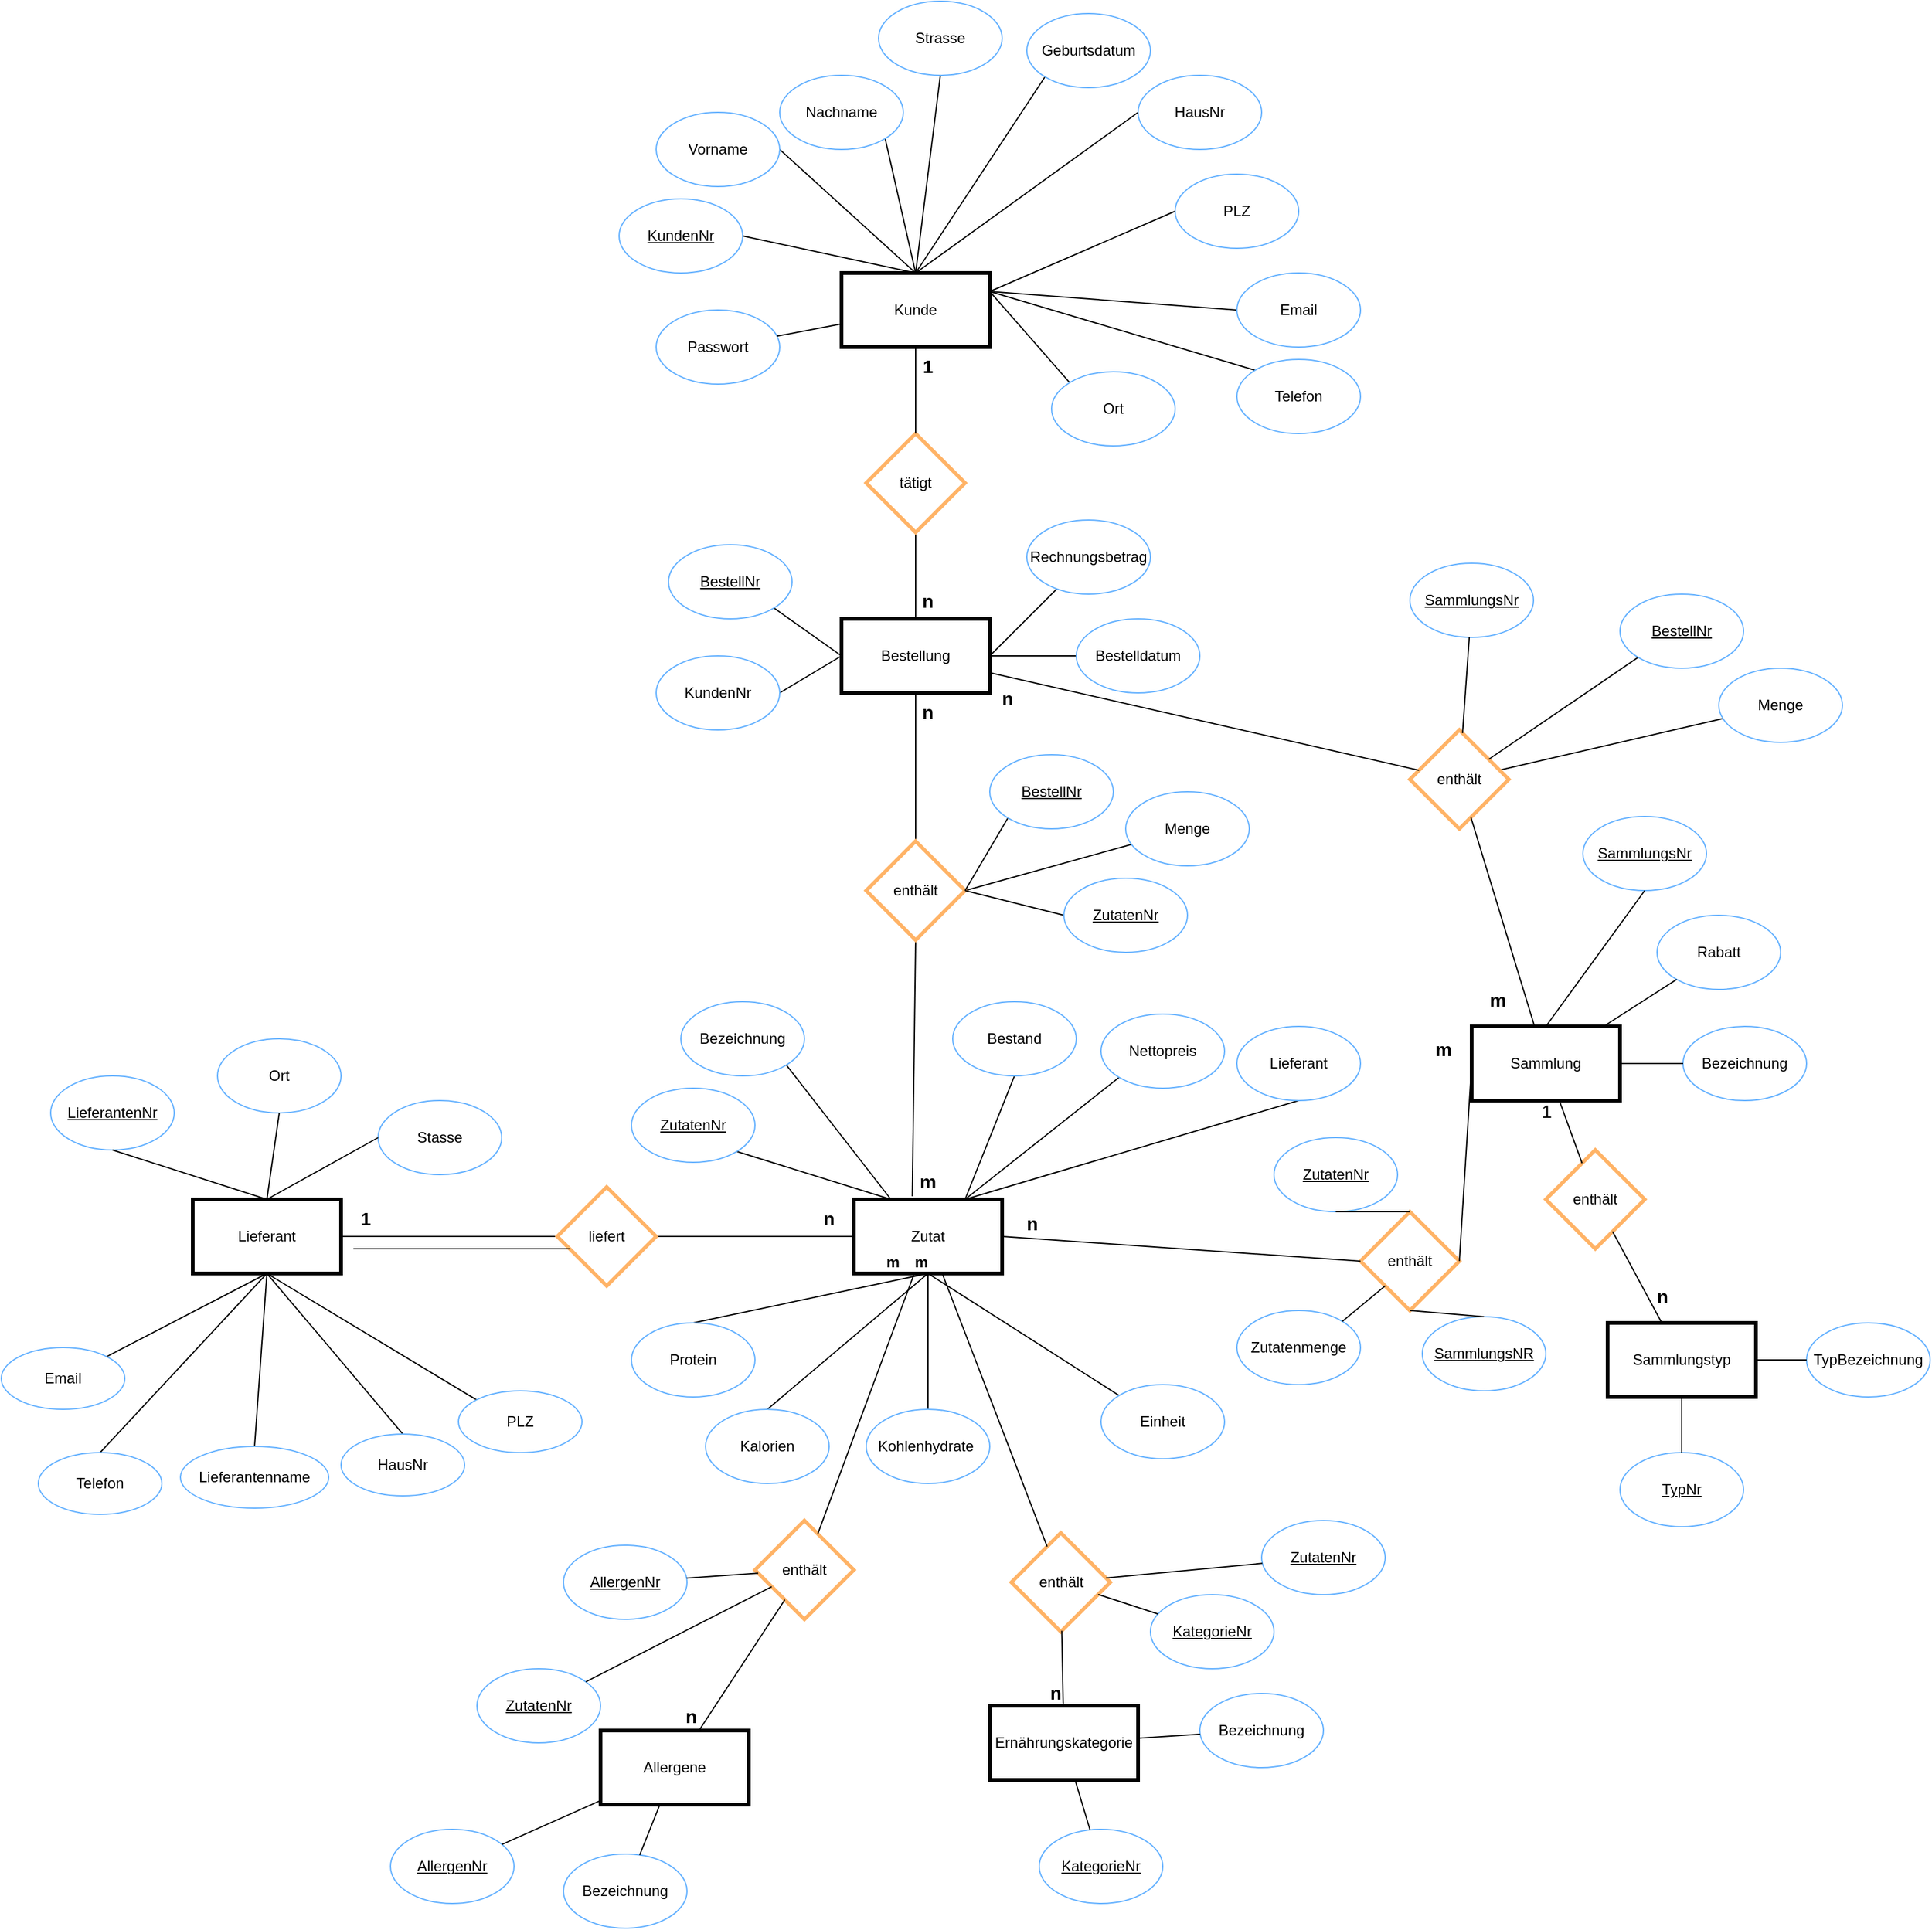 <mxfile version="21.5.0" type="device">
  <diagram id="R2lEEEUBdFMjLlhIrx00" name="Page-1">
    <mxGraphModel dx="2074" dy="2248" grid="1" gridSize="10" guides="1" tooltips="1" connect="1" arrows="1" fold="1" page="1" pageScale="1" pageWidth="850" pageHeight="1100" math="0" shadow="0" extFonts="Permanent Marker^https://fonts.googleapis.com/css?family=Permanent+Marker">
      <root>
        <mxCell id="0" />
        <mxCell id="1" parent="0" />
        <mxCell id="c1oTMmdCXk3jECOC1Jwr-11" style="rounded=0;orthogonalLoop=1;jettySize=auto;html=1;exitX=0.5;exitY=1;exitDx=0;exitDy=0;entryX=0.5;entryY=0;entryDx=0;entryDy=0;endArrow=none;endFill=0;" parent="1" source="c1oTMmdCXk3jECOC1Jwr-1" target="c1oTMmdCXk3jECOC1Jwr-2" edge="1">
          <mxGeometry relative="1" as="geometry" />
        </mxCell>
        <mxCell id="c1oTMmdCXk3jECOC1Jwr-12" style="rounded=0;orthogonalLoop=1;jettySize=auto;html=1;exitX=0.5;exitY=1;exitDx=0;exitDy=0;entryX=0;entryY=0;entryDx=0;entryDy=0;endArrow=none;endFill=0;" parent="1" source="c1oTMmdCXk3jECOC1Jwr-1" target="c1oTMmdCXk3jECOC1Jwr-3" edge="1">
          <mxGeometry relative="1" as="geometry" />
        </mxCell>
        <mxCell id="c1oTMmdCXk3jECOC1Jwr-14" style="edgeStyle=orthogonalEdgeStyle;rounded=0;orthogonalLoop=1;jettySize=auto;html=1;exitX=1;exitY=0.5;exitDx=0;exitDy=0;entryX=0;entryY=0.5;entryDx=0;entryDy=0;endArrow=none;endFill=0;" parent="1" source="c1oTMmdCXk3jECOC1Jwr-1" target="c1oTMmdCXk3jECOC1Jwr-13" edge="1">
          <mxGeometry relative="1" as="geometry" />
        </mxCell>
        <mxCell id="c1oTMmdCXk3jECOC1Jwr-1" value="Lieferant" style="rounded=0;whiteSpace=wrap;html=1;strokeWidth=3;" parent="1" vertex="1">
          <mxGeometry x="175" y="310" width="120" height="60" as="geometry" />
        </mxCell>
        <mxCell id="c1oTMmdCXk3jECOC1Jwr-2" value="Lieferantenname" style="ellipse;whiteSpace=wrap;html=1;strokeColor=#66B2FF;" parent="1" vertex="1">
          <mxGeometry x="165" y="510" width="120" height="50" as="geometry" />
        </mxCell>
        <mxCell id="c1oTMmdCXk3jECOC1Jwr-3" value="PLZ" style="ellipse;whiteSpace=wrap;html=1;strokeColor=#66B2FF;" parent="1" vertex="1">
          <mxGeometry x="390" y="465" width="100" height="50" as="geometry" />
        </mxCell>
        <mxCell id="c1oTMmdCXk3jECOC1Jwr-4" value="Stasse" style="ellipse;whiteSpace=wrap;html=1;strokeColor=#66B2FF;" parent="1" vertex="1">
          <mxGeometry x="325" y="230" width="100" height="60" as="geometry" />
        </mxCell>
        <mxCell id="c1oTMmdCXk3jECOC1Jwr-5" value="Ort" style="ellipse;whiteSpace=wrap;html=1;strokeColor=#66B2FF;" parent="1" vertex="1">
          <mxGeometry x="195" y="180" width="100" height="60" as="geometry" />
        </mxCell>
        <mxCell id="c1oTMmdCXk3jECOC1Jwr-6" value="&lt;u&gt;LieferantenNr&lt;/u&gt;" style="ellipse;whiteSpace=wrap;html=1;strokeColor=#66B2FF;" parent="1" vertex="1">
          <mxGeometry x="60" y="210" width="100" height="60" as="geometry" />
        </mxCell>
        <mxCell id="c1oTMmdCXk3jECOC1Jwr-7" value="" style="endArrow=none;html=1;rounded=0;exitX=0.5;exitY=0;exitDx=0;exitDy=0;entryX=0.5;entryY=1;entryDx=0;entryDy=0;" parent="1" source="c1oTMmdCXk3jECOC1Jwr-1" target="c1oTMmdCXk3jECOC1Jwr-6" edge="1">
          <mxGeometry width="50" height="50" relative="1" as="geometry">
            <mxPoint x="250" y="270" as="sourcePoint" />
            <mxPoint x="300" y="220" as="targetPoint" />
          </mxGeometry>
        </mxCell>
        <mxCell id="c1oTMmdCXk3jECOC1Jwr-8" value="" style="endArrow=none;html=1;rounded=0;exitX=0.5;exitY=0;exitDx=0;exitDy=0;entryX=0.5;entryY=1;entryDx=0;entryDy=0;" parent="1" source="c1oTMmdCXk3jECOC1Jwr-1" target="c1oTMmdCXk3jECOC1Jwr-5" edge="1">
          <mxGeometry width="50" height="50" relative="1" as="geometry">
            <mxPoint x="250" y="270" as="sourcePoint" />
            <mxPoint x="300" y="220" as="targetPoint" />
          </mxGeometry>
        </mxCell>
        <mxCell id="c1oTMmdCXk3jECOC1Jwr-9" value="" style="endArrow=none;html=1;rounded=0;entryX=0;entryY=0.5;entryDx=0;entryDy=0;exitX=0.5;exitY=0;exitDx=0;exitDy=0;" parent="1" source="c1oTMmdCXk3jECOC1Jwr-1" target="c1oTMmdCXk3jECOC1Jwr-4" edge="1">
          <mxGeometry width="50" height="50" relative="1" as="geometry">
            <mxPoint x="250" y="270" as="sourcePoint" />
            <mxPoint x="300" y="220" as="targetPoint" />
          </mxGeometry>
        </mxCell>
        <mxCell id="c1oTMmdCXk3jECOC1Jwr-16" style="edgeStyle=orthogonalEdgeStyle;rounded=0;orthogonalLoop=1;jettySize=auto;html=1;exitX=1;exitY=0.5;exitDx=0;exitDy=0;entryX=0;entryY=0.5;entryDx=0;entryDy=0;endArrow=none;endFill=0;" parent="1" source="c1oTMmdCXk3jECOC1Jwr-13" target="c1oTMmdCXk3jECOC1Jwr-15" edge="1">
          <mxGeometry relative="1" as="geometry" />
        </mxCell>
        <mxCell id="c1oTMmdCXk3jECOC1Jwr-13" value="liefert" style="rhombus;whiteSpace=wrap;html=1;strokeColor=#FFB366;strokeWidth=3;" parent="1" vertex="1">
          <mxGeometry x="470" y="300" width="80" height="80" as="geometry" />
        </mxCell>
        <mxCell id="c1oTMmdCXk3jECOC1Jwr-15" value="Zutat" style="rounded=0;whiteSpace=wrap;html=1;strokeWidth=3;" parent="1" vertex="1">
          <mxGeometry x="710" y="310" width="120" height="60" as="geometry" />
        </mxCell>
        <mxCell id="c1oTMmdCXk3jECOC1Jwr-39" style="edgeStyle=none;rounded=0;orthogonalLoop=1;jettySize=auto;html=1;exitX=1;exitY=1;exitDx=0;exitDy=0;entryX=0;entryY=1;entryDx=0;entryDy=0;endArrow=none;endFill=0;" parent="1" source="c1oTMmdCXk3jECOC1Jwr-17" target="c1oTMmdCXk3jECOC1Jwr-73" edge="1">
          <mxGeometry relative="1" as="geometry" />
        </mxCell>
        <mxCell id="c1oTMmdCXk3jECOC1Jwr-17" value="&lt;u&gt;ZutatenNr&lt;/u&gt;" style="ellipse;whiteSpace=wrap;html=1;strokeColor=#66B2FF;" parent="1" vertex="1">
          <mxGeometry x="530" y="220" width="100" height="60" as="geometry" />
        </mxCell>
        <mxCell id="c1oTMmdCXk3jECOC1Jwr-40" style="edgeStyle=none;rounded=0;orthogonalLoop=1;jettySize=auto;html=1;exitX=1;exitY=1;exitDx=0;exitDy=0;entryX=0.25;entryY=0;entryDx=0;entryDy=0;endArrow=none;endFill=0;" parent="1" source="c1oTMmdCXk3jECOC1Jwr-19" target="c1oTMmdCXk3jECOC1Jwr-15" edge="1">
          <mxGeometry relative="1" as="geometry" />
        </mxCell>
        <mxCell id="c1oTMmdCXk3jECOC1Jwr-19" value="Bezeichnung" style="ellipse;whiteSpace=wrap;html=1;strokeColor=#66B2FF;" parent="1" vertex="1">
          <mxGeometry x="570" y="150" width="100" height="60" as="geometry" />
        </mxCell>
        <mxCell id="c1oTMmdCXk3jECOC1Jwr-32" style="rounded=0;orthogonalLoop=1;jettySize=auto;html=1;exitX=0.5;exitY=0;exitDx=0;exitDy=0;entryX=0.5;entryY=1;entryDx=0;entryDy=0;endArrow=none;endFill=0;" parent="1" source="c1oTMmdCXk3jECOC1Jwr-22" target="c1oTMmdCXk3jECOC1Jwr-15" edge="1">
          <mxGeometry relative="1" as="geometry" />
        </mxCell>
        <mxCell id="c1oTMmdCXk3jECOC1Jwr-22" value="Protein" style="ellipse;whiteSpace=wrap;html=1;strokeColor=#66B2FF;" parent="1" vertex="1">
          <mxGeometry x="530" y="410" width="100" height="60" as="geometry" />
        </mxCell>
        <mxCell id="c1oTMmdCXk3jECOC1Jwr-33" style="edgeStyle=none;rounded=0;orthogonalLoop=1;jettySize=auto;html=1;exitX=0.5;exitY=0;exitDx=0;exitDy=0;entryX=0.5;entryY=1;entryDx=0;entryDy=0;endArrow=none;endFill=0;" parent="1" source="c1oTMmdCXk3jECOC1Jwr-23" target="c1oTMmdCXk3jECOC1Jwr-15" edge="1">
          <mxGeometry relative="1" as="geometry" />
        </mxCell>
        <mxCell id="c1oTMmdCXk3jECOC1Jwr-23" value="Kalorien" style="ellipse;whiteSpace=wrap;html=1;strokeColor=#66B2FF;" parent="1" vertex="1">
          <mxGeometry x="590" y="480" width="100" height="60" as="geometry" />
        </mxCell>
        <mxCell id="c1oTMmdCXk3jECOC1Jwr-34" style="edgeStyle=none;rounded=0;orthogonalLoop=1;jettySize=auto;html=1;exitX=0.5;exitY=0;exitDx=0;exitDy=0;endArrow=none;endFill=0;entryX=0.5;entryY=1;entryDx=0;entryDy=0;" parent="1" source="c1oTMmdCXk3jECOC1Jwr-24" target="c1oTMmdCXk3jECOC1Jwr-15" edge="1">
          <mxGeometry relative="1" as="geometry">
            <mxPoint x="830" y="350" as="targetPoint" />
          </mxGeometry>
        </mxCell>
        <mxCell id="c1oTMmdCXk3jECOC1Jwr-24" value="Kohlenhydrate&amp;nbsp;" style="ellipse;whiteSpace=wrap;html=1;strokeColor=#66B2FF;" parent="1" vertex="1">
          <mxGeometry x="720" y="480" width="100" height="60" as="geometry" />
        </mxCell>
        <mxCell id="c1oTMmdCXk3jECOC1Jwr-35" style="edgeStyle=none;rounded=0;orthogonalLoop=1;jettySize=auto;html=1;exitX=0;exitY=0;exitDx=0;exitDy=0;entryX=0.5;entryY=1;entryDx=0;entryDy=0;endArrow=none;endFill=0;" parent="1" source="c1oTMmdCXk3jECOC1Jwr-25" target="c1oTMmdCXk3jECOC1Jwr-15" edge="1">
          <mxGeometry relative="1" as="geometry" />
        </mxCell>
        <mxCell id="c1oTMmdCXk3jECOC1Jwr-25" value="Einheit" style="ellipse;whiteSpace=wrap;html=1;strokeColor=#66B2FF;" parent="1" vertex="1">
          <mxGeometry x="910" y="460" width="100" height="60" as="geometry" />
        </mxCell>
        <mxCell id="c1oTMmdCXk3jECOC1Jwr-36" style="edgeStyle=none;rounded=0;orthogonalLoop=1;jettySize=auto;html=1;exitX=0.5;exitY=1;exitDx=0;exitDy=0;entryX=1;entryY=1;entryDx=0;entryDy=0;endArrow=none;endFill=0;" parent="1" source="c1oTMmdCXk3jECOC1Jwr-26" target="c1oTMmdCXk3jECOC1Jwr-73" edge="1">
          <mxGeometry relative="1" as="geometry" />
        </mxCell>
        <mxCell id="c1oTMmdCXk3jECOC1Jwr-26" value="Lieferant" style="ellipse;whiteSpace=wrap;html=1;strokeColor=#66B2FF;" parent="1" vertex="1">
          <mxGeometry x="1020" y="170" width="100" height="60" as="geometry" />
        </mxCell>
        <mxCell id="c1oTMmdCXk3jECOC1Jwr-37" style="edgeStyle=none;rounded=0;orthogonalLoop=1;jettySize=auto;html=1;exitX=0;exitY=1;exitDx=0;exitDy=0;endArrow=none;endFill=0;entryX=0.75;entryY=0;entryDx=0;entryDy=0;" parent="1" source="c1oTMmdCXk3jECOC1Jwr-27" target="c1oTMmdCXk3jECOC1Jwr-15" edge="1">
          <mxGeometry relative="1" as="geometry">
            <mxPoint x="830" y="340" as="targetPoint" />
          </mxGeometry>
        </mxCell>
        <mxCell id="c1oTMmdCXk3jECOC1Jwr-27" value="Nettopreis" style="ellipse;whiteSpace=wrap;html=1;strokeColor=#66B2FF;" parent="1" vertex="1">
          <mxGeometry x="910" y="160" width="100" height="60" as="geometry" />
        </mxCell>
        <mxCell id="c1oTMmdCXk3jECOC1Jwr-38" style="edgeStyle=none;rounded=0;orthogonalLoop=1;jettySize=auto;html=1;exitX=0.5;exitY=1;exitDx=0;exitDy=0;endArrow=none;endFill=0;entryX=1;entryY=1;entryDx=0;entryDy=0;" parent="1" source="c1oTMmdCXk3jECOC1Jwr-28" target="c1oTMmdCXk3jECOC1Jwr-73" edge="1">
          <mxGeometry relative="1" as="geometry">
            <mxPoint x="830" y="340" as="targetPoint" />
          </mxGeometry>
        </mxCell>
        <mxCell id="c1oTMmdCXk3jECOC1Jwr-28" value="Bestand" style="ellipse;whiteSpace=wrap;html=1;strokeColor=#66B2FF;" parent="1" vertex="1">
          <mxGeometry x="790" y="150" width="100" height="60" as="geometry" />
        </mxCell>
        <mxCell id="c1oTMmdCXk3jECOC1Jwr-42" style="edgeStyle=none;rounded=0;orthogonalLoop=1;jettySize=auto;html=1;exitX=0.5;exitY=1;exitDx=0;exitDy=0;entryX=0.394;entryY=-0.041;entryDx=0;entryDy=0;entryPerimeter=0;endArrow=none;endFill=0;" parent="1" source="c1oTMmdCXk3jECOC1Jwr-41" target="c1oTMmdCXk3jECOC1Jwr-15" edge="1">
          <mxGeometry relative="1" as="geometry" />
        </mxCell>
        <mxCell id="c1oTMmdCXk3jECOC1Jwr-44" style="edgeStyle=none;rounded=0;orthogonalLoop=1;jettySize=auto;html=1;exitX=1;exitY=0.5;exitDx=0;exitDy=0;endArrow=none;endFill=0;" parent="1" source="c1oTMmdCXk3jECOC1Jwr-41" target="c1oTMmdCXk3jECOC1Jwr-43" edge="1">
          <mxGeometry relative="1" as="geometry" />
        </mxCell>
        <mxCell id="c1oTMmdCXk3jECOC1Jwr-46" style="edgeStyle=none;rounded=0;orthogonalLoop=1;jettySize=auto;html=1;exitX=0.5;exitY=0;exitDx=0;exitDy=0;endArrow=none;endFill=0;" parent="1" source="c1oTMmdCXk3jECOC1Jwr-41" target="c1oTMmdCXk3jECOC1Jwr-45" edge="1">
          <mxGeometry relative="1" as="geometry" />
        </mxCell>
        <mxCell id="c1oTMmdCXk3jECOC1Jwr-41" value="enthält" style="rhombus;whiteSpace=wrap;html=1;strokeColor=#FFB366;strokeWidth=3;" parent="1" vertex="1">
          <mxGeometry x="720" y="20" width="80" height="80" as="geometry" />
        </mxCell>
        <mxCell id="c1oTMmdCXk3jECOC1Jwr-43" value="Menge" style="ellipse;whiteSpace=wrap;html=1;strokeColor=#66B2FF;" parent="1" vertex="1">
          <mxGeometry x="930" y="-20" width="100" height="60" as="geometry" />
        </mxCell>
        <mxCell id="c1oTMmdCXk3jECOC1Jwr-48" style="edgeStyle=none;rounded=0;orthogonalLoop=1;jettySize=auto;html=1;exitX=1;exitY=0.5;exitDx=0;exitDy=0;entryX=0;entryY=0.5;entryDx=0;entryDy=0;endArrow=none;endFill=0;" parent="1" source="c1oTMmdCXk3jECOC1Jwr-45" target="c1oTMmdCXk3jECOC1Jwr-47" edge="1">
          <mxGeometry relative="1" as="geometry" />
        </mxCell>
        <mxCell id="c1oTMmdCXk3jECOC1Jwr-51" style="edgeStyle=none;rounded=0;orthogonalLoop=1;jettySize=auto;html=1;exitX=1;exitY=0.5;exitDx=0;exitDy=0;endArrow=none;endFill=0;" parent="1" source="c1oTMmdCXk3jECOC1Jwr-45" target="c1oTMmdCXk3jECOC1Jwr-49" edge="1">
          <mxGeometry relative="1" as="geometry" />
        </mxCell>
        <mxCell id="c1oTMmdCXk3jECOC1Jwr-52" style="edgeStyle=none;rounded=0;orthogonalLoop=1;jettySize=auto;html=1;exitX=0;exitY=0.5;exitDx=0;exitDy=0;entryX=1;entryY=1;entryDx=0;entryDy=0;endArrow=none;endFill=0;" parent="1" source="c1oTMmdCXk3jECOC1Jwr-45" target="c1oTMmdCXk3jECOC1Jwr-50" edge="1">
          <mxGeometry relative="1" as="geometry" />
        </mxCell>
        <mxCell id="c1oTMmdCXk3jECOC1Jwr-45" value="Bestellung" style="rounded=0;whiteSpace=wrap;html=1;strokeWidth=3;" parent="1" vertex="1">
          <mxGeometry x="700" y="-160" width="120" height="60" as="geometry" />
        </mxCell>
        <mxCell id="c1oTMmdCXk3jECOC1Jwr-47" value="Bestelldatum" style="ellipse;whiteSpace=wrap;html=1;strokeColor=#66B2FF;" parent="1" vertex="1">
          <mxGeometry x="890" y="-160" width="100" height="60" as="geometry" />
        </mxCell>
        <mxCell id="c1oTMmdCXk3jECOC1Jwr-49" value="Rechnungsbetrag" style="ellipse;whiteSpace=wrap;html=1;strokeColor=#66B2FF;" parent="1" vertex="1">
          <mxGeometry x="850" y="-240" width="100" height="60" as="geometry" />
        </mxCell>
        <mxCell id="c1oTMmdCXk3jECOC1Jwr-50" value="&lt;u&gt;BestellNr&lt;/u&gt;" style="ellipse;whiteSpace=wrap;html=1;strokeColor=#66B2FF;" parent="1" vertex="1">
          <mxGeometry x="560" y="-220" width="100" height="60" as="geometry" />
        </mxCell>
        <mxCell id="c1oTMmdCXk3jECOC1Jwr-54" style="edgeStyle=none;rounded=0;orthogonalLoop=1;jettySize=auto;html=1;exitX=0.5;exitY=1;exitDx=0;exitDy=0;entryX=0.5;entryY=0;entryDx=0;entryDy=0;endArrow=none;endFill=0;" parent="1" source="c1oTMmdCXk3jECOC1Jwr-53" target="c1oTMmdCXk3jECOC1Jwr-45" edge="1">
          <mxGeometry relative="1" as="geometry" />
        </mxCell>
        <mxCell id="c1oTMmdCXk3jECOC1Jwr-53" value="tätigt" style="rhombus;whiteSpace=wrap;html=1;strokeColor=#FFB366;strokeWidth=3;" parent="1" vertex="1">
          <mxGeometry x="720" y="-310" width="80" height="80" as="geometry" />
        </mxCell>
        <mxCell id="c1oTMmdCXk3jECOC1Jwr-56" style="edgeStyle=none;rounded=0;orthogonalLoop=1;jettySize=auto;html=1;exitX=0.5;exitY=1;exitDx=0;exitDy=0;endArrow=none;endFill=0;" parent="1" source="c1oTMmdCXk3jECOC1Jwr-55" target="c1oTMmdCXk3jECOC1Jwr-53" edge="1">
          <mxGeometry relative="1" as="geometry" />
        </mxCell>
        <mxCell id="c1oTMmdCXk3jECOC1Jwr-471" style="edgeStyle=none;rounded=0;orthogonalLoop=1;jettySize=auto;html=1;exitX=1;exitY=0.25;exitDx=0;exitDy=0;entryX=0;entryY=0;entryDx=0;entryDy=0;fontColor=#FF3333;endArrow=none;endFill=0;" parent="1" source="c1oTMmdCXk3jECOC1Jwr-55" target="c1oTMmdCXk3jECOC1Jwr-469" edge="1">
          <mxGeometry relative="1" as="geometry" />
        </mxCell>
        <mxCell id="c1oTMmdCXk3jECOC1Jwr-55" value="Kunde" style="rounded=0;whiteSpace=wrap;html=1;strokeWidth=3;" parent="1" vertex="1">
          <mxGeometry x="700" y="-440" width="120" height="60" as="geometry" />
        </mxCell>
        <mxCell id="c1oTMmdCXk3jECOC1Jwr-72" style="edgeStyle=none;rounded=0;orthogonalLoop=1;jettySize=auto;html=1;exitX=0;exitY=0;exitDx=0;exitDy=0;entryX=1;entryY=0.25;entryDx=0;entryDy=0;endArrow=none;endFill=0;" parent="1" source="c1oTMmdCXk3jECOC1Jwr-57" target="c1oTMmdCXk3jECOC1Jwr-55" edge="1">
          <mxGeometry relative="1" as="geometry" />
        </mxCell>
        <mxCell id="c1oTMmdCXk3jECOC1Jwr-57" value="Ort" style="ellipse;whiteSpace=wrap;html=1;strokeColor=#66B2FF;" parent="1" vertex="1">
          <mxGeometry x="870" y="-360" width="100" height="60" as="geometry" />
        </mxCell>
        <mxCell id="c1oTMmdCXk3jECOC1Jwr-71" style="edgeStyle=none;rounded=0;orthogonalLoop=1;jettySize=auto;html=1;exitX=0;exitY=0.5;exitDx=0;exitDy=0;entryX=1;entryY=0.25;entryDx=0;entryDy=0;endArrow=none;endFill=0;" parent="1" source="c1oTMmdCXk3jECOC1Jwr-58" target="c1oTMmdCXk3jECOC1Jwr-55" edge="1">
          <mxGeometry relative="1" as="geometry" />
        </mxCell>
        <mxCell id="c1oTMmdCXk3jECOC1Jwr-58" value="PLZ" style="ellipse;whiteSpace=wrap;html=1;strokeColor=#66B2FF;" parent="1" vertex="1">
          <mxGeometry x="970" y="-520" width="100" height="60" as="geometry" />
        </mxCell>
        <mxCell id="c1oTMmdCXk3jECOC1Jwr-70" style="edgeStyle=none;rounded=0;orthogonalLoop=1;jettySize=auto;html=1;exitX=0;exitY=0.5;exitDx=0;exitDy=0;entryX=0.5;entryY=0;entryDx=0;entryDy=0;endArrow=none;endFill=0;" parent="1" source="c1oTMmdCXk3jECOC1Jwr-59" target="c1oTMmdCXk3jECOC1Jwr-55" edge="1">
          <mxGeometry relative="1" as="geometry" />
        </mxCell>
        <mxCell id="c1oTMmdCXk3jECOC1Jwr-59" value="HausNr" style="ellipse;whiteSpace=wrap;html=1;strokeColor=#66B2FF;" parent="1" vertex="1">
          <mxGeometry x="940" y="-600" width="100" height="60" as="geometry" />
        </mxCell>
        <mxCell id="c1oTMmdCXk3jECOC1Jwr-69" style="edgeStyle=none;rounded=0;orthogonalLoop=1;jettySize=auto;html=1;exitX=0;exitY=1;exitDx=0;exitDy=0;entryX=0.5;entryY=0;entryDx=0;entryDy=0;endArrow=none;endFill=0;" parent="1" source="c1oTMmdCXk3jECOC1Jwr-60" target="c1oTMmdCXk3jECOC1Jwr-55" edge="1">
          <mxGeometry relative="1" as="geometry" />
        </mxCell>
        <mxCell id="c1oTMmdCXk3jECOC1Jwr-60" value="Geburtsdatum" style="ellipse;whiteSpace=wrap;html=1;strokeColor=#66B2FF;" parent="1" vertex="1">
          <mxGeometry x="850" y="-650" width="100" height="60" as="geometry" />
        </mxCell>
        <mxCell id="c1oTMmdCXk3jECOC1Jwr-68" style="edgeStyle=none;rounded=0;orthogonalLoop=1;jettySize=auto;html=1;exitX=0.5;exitY=1;exitDx=0;exitDy=0;entryX=0.5;entryY=0;entryDx=0;entryDy=0;endArrow=none;endFill=0;" parent="1" source="c1oTMmdCXk3jECOC1Jwr-61" target="c1oTMmdCXk3jECOC1Jwr-55" edge="1">
          <mxGeometry relative="1" as="geometry" />
        </mxCell>
        <mxCell id="c1oTMmdCXk3jECOC1Jwr-61" value="Strasse" style="ellipse;whiteSpace=wrap;html=1;strokeColor=#66B2FF;" parent="1" vertex="1">
          <mxGeometry x="730" y="-660" width="100" height="60" as="geometry" />
        </mxCell>
        <mxCell id="c1oTMmdCXk3jECOC1Jwr-67" style="edgeStyle=none;rounded=0;orthogonalLoop=1;jettySize=auto;html=1;exitX=1;exitY=1;exitDx=0;exitDy=0;entryX=0.5;entryY=0;entryDx=0;entryDy=0;endArrow=none;endFill=0;" parent="1" source="c1oTMmdCXk3jECOC1Jwr-62" target="c1oTMmdCXk3jECOC1Jwr-55" edge="1">
          <mxGeometry relative="1" as="geometry" />
        </mxCell>
        <mxCell id="c1oTMmdCXk3jECOC1Jwr-62" value="Nachname" style="ellipse;whiteSpace=wrap;html=1;strokeColor=#66B2FF;" parent="1" vertex="1">
          <mxGeometry x="650" y="-600" width="100" height="60" as="geometry" />
        </mxCell>
        <mxCell id="c1oTMmdCXk3jECOC1Jwr-66" style="edgeStyle=none;rounded=0;orthogonalLoop=1;jettySize=auto;html=1;exitX=1;exitY=0.5;exitDx=0;exitDy=0;entryX=0.5;entryY=0;entryDx=0;entryDy=0;endArrow=none;endFill=0;" parent="1" source="c1oTMmdCXk3jECOC1Jwr-63" target="c1oTMmdCXk3jECOC1Jwr-55" edge="1">
          <mxGeometry relative="1" as="geometry" />
        </mxCell>
        <mxCell id="c1oTMmdCXk3jECOC1Jwr-63" value="Vorname" style="ellipse;whiteSpace=wrap;html=1;strokeColor=#66B2FF;" parent="1" vertex="1">
          <mxGeometry x="550" y="-570" width="100" height="60" as="geometry" />
        </mxCell>
        <mxCell id="c1oTMmdCXk3jECOC1Jwr-65" style="edgeStyle=none;rounded=0;orthogonalLoop=1;jettySize=auto;html=1;exitX=1;exitY=0.5;exitDx=0;exitDy=0;endArrow=none;endFill=0;entryX=0.5;entryY=0;entryDx=0;entryDy=0;" parent="1" source="c1oTMmdCXk3jECOC1Jwr-64" target="c1oTMmdCXk3jECOC1Jwr-55" edge="1">
          <mxGeometry relative="1" as="geometry" />
        </mxCell>
        <mxCell id="c1oTMmdCXk3jECOC1Jwr-64" value="&lt;u&gt;KundenNr&lt;/u&gt;" style="ellipse;whiteSpace=wrap;html=1;strokeColor=#66B2FF;" parent="1" vertex="1">
          <mxGeometry x="520" y="-500" width="100" height="60" as="geometry" />
        </mxCell>
        <mxCell id="c1oTMmdCXk3jECOC1Jwr-73" value="m" style="text;html=1;strokeColor=none;fillColor=none;align=center;verticalAlign=middle;whiteSpace=wrap;rounded=0;fontSize=15;fontStyle=1" parent="1" vertex="1">
          <mxGeometry x="740" y="280" width="60" height="30" as="geometry" />
        </mxCell>
        <mxCell id="c1oTMmdCXk3jECOC1Jwr-74" value="1" style="text;html=1;strokeColor=none;fillColor=none;align=center;verticalAlign=middle;whiteSpace=wrap;rounded=0;fontSize=15;fontStyle=1" parent="1" vertex="1">
          <mxGeometry x="740" y="-380" width="60" height="30" as="geometry" />
        </mxCell>
        <mxCell id="c1oTMmdCXk3jECOC1Jwr-75" value="n" style="text;html=1;strokeColor=none;fillColor=none;align=center;verticalAlign=middle;whiteSpace=wrap;rounded=0;fontSize=15;fontStyle=1" parent="1" vertex="1">
          <mxGeometry x="740" y="-190" width="60" height="30" as="geometry" />
        </mxCell>
        <mxCell id="c1oTMmdCXk3jECOC1Jwr-76" value="n" style="text;html=1;strokeColor=none;fillColor=none;align=center;verticalAlign=middle;whiteSpace=wrap;rounded=0;fontSize=15;fontStyle=1" parent="1" vertex="1">
          <mxGeometry x="740" y="-100" width="60" height="30" as="geometry" />
        </mxCell>
        <mxCell id="c1oTMmdCXk3jECOC1Jwr-77" value="n" style="text;html=1;strokeColor=none;fillColor=none;align=center;verticalAlign=middle;whiteSpace=wrap;rounded=0;fontStyle=1;fontSize=15;" parent="1" vertex="1">
          <mxGeometry x="660" y="310" width="60" height="30" as="geometry" />
        </mxCell>
        <mxCell id="c1oTMmdCXk3jECOC1Jwr-78" value="1" style="text;html=1;strokeColor=none;fillColor=none;align=center;verticalAlign=middle;whiteSpace=wrap;rounded=0;fontSize=15;fontStyle=1" parent="1" vertex="1">
          <mxGeometry x="285" y="310" width="60" height="30" as="geometry" />
        </mxCell>
        <mxCell id="c1oTMmdCXk3jECOC1Jwr-470" style="edgeStyle=none;rounded=0;orthogonalLoop=1;jettySize=auto;html=1;exitX=0;exitY=0.5;exitDx=0;exitDy=0;entryX=1;entryY=0.25;entryDx=0;entryDy=0;fontColor=#FF3333;endArrow=none;endFill=0;" parent="1" source="c1oTMmdCXk3jECOC1Jwr-468" target="c1oTMmdCXk3jECOC1Jwr-55" edge="1">
          <mxGeometry relative="1" as="geometry" />
        </mxCell>
        <mxCell id="c1oTMmdCXk3jECOC1Jwr-468" value="Email" style="ellipse;whiteSpace=wrap;html=1;strokeColor=#66B2FF;" parent="1" vertex="1">
          <mxGeometry x="1020" y="-440" width="100" height="60" as="geometry" />
        </mxCell>
        <mxCell id="c1oTMmdCXk3jECOC1Jwr-469" value="Telefon" style="ellipse;whiteSpace=wrap;html=1;strokeColor=#66B2FF;" parent="1" vertex="1">
          <mxGeometry x="1020" y="-370" width="100" height="60" as="geometry" />
        </mxCell>
        <mxCell id="c1oTMmdCXk3jECOC1Jwr-487" style="edgeStyle=none;rounded=0;orthogonalLoop=1;jettySize=auto;html=1;exitX=0.5;exitY=0;exitDx=0;exitDy=0;fontColor=#FF3333;endArrow=none;endFill=0;entryX=0.5;entryY=1;entryDx=0;entryDy=0;" parent="1" source="c1oTMmdCXk3jECOC1Jwr-484" target="c1oTMmdCXk3jECOC1Jwr-1" edge="1">
          <mxGeometry relative="1" as="geometry" />
        </mxCell>
        <mxCell id="c1oTMmdCXk3jECOC1Jwr-484" value="HausNr" style="ellipse;whiteSpace=wrap;html=1;strokeColor=#66B2FF;" parent="1" vertex="1">
          <mxGeometry x="295" y="500" width="100" height="50" as="geometry" />
        </mxCell>
        <mxCell id="c1oTMmdCXk3jECOC1Jwr-488" style="edgeStyle=none;rounded=0;orthogonalLoop=1;jettySize=auto;html=1;exitX=0.5;exitY=0;exitDx=0;exitDy=0;entryX=0.5;entryY=1;entryDx=0;entryDy=0;fontColor=#FF3333;endArrow=none;endFill=0;" parent="1" source="c1oTMmdCXk3jECOC1Jwr-485" target="c1oTMmdCXk3jECOC1Jwr-1" edge="1">
          <mxGeometry relative="1" as="geometry" />
        </mxCell>
        <mxCell id="c1oTMmdCXk3jECOC1Jwr-485" value="Telefon" style="ellipse;whiteSpace=wrap;html=1;strokeColor=#66B2FF;" parent="1" vertex="1">
          <mxGeometry x="50" y="515" width="100" height="50" as="geometry" />
        </mxCell>
        <mxCell id="c1oTMmdCXk3jECOC1Jwr-489" style="edgeStyle=none;rounded=0;orthogonalLoop=1;jettySize=auto;html=1;exitX=1;exitY=0;exitDx=0;exitDy=0;entryX=0.5;entryY=1;entryDx=0;entryDy=0;fontColor=#FF3333;endArrow=none;endFill=0;" parent="1" source="c1oTMmdCXk3jECOC1Jwr-486" target="c1oTMmdCXk3jECOC1Jwr-1" edge="1">
          <mxGeometry relative="1" as="geometry" />
        </mxCell>
        <mxCell id="c1oTMmdCXk3jECOC1Jwr-486" value="Email" style="ellipse;whiteSpace=wrap;html=1;strokeColor=#66B2FF;" parent="1" vertex="1">
          <mxGeometry x="20" y="430" width="100" height="50" as="geometry" />
        </mxCell>
        <mxCell id="vfS40ReO7jsWb6iFuYWP-2" style="rounded=0;orthogonalLoop=1;jettySize=auto;html=1;exitX=1;exitY=0.5;exitDx=0;exitDy=0;entryX=0;entryY=0.5;entryDx=0;entryDy=0;endArrow=none;endFill=0;" parent="1" source="vfS40ReO7jsWb6iFuYWP-1" target="c1oTMmdCXk3jECOC1Jwr-45" edge="1">
          <mxGeometry relative="1" as="geometry" />
        </mxCell>
        <mxCell id="vfS40ReO7jsWb6iFuYWP-1" value="KundenNr" style="ellipse;whiteSpace=wrap;html=1;strokeColor=#66B2FF;" parent="1" vertex="1">
          <mxGeometry x="550" y="-130" width="100" height="60" as="geometry" />
        </mxCell>
        <mxCell id="wbZqUix2uNGcEKKMy9o7-3" style="rounded=0;orthogonalLoop=1;jettySize=auto;html=1;exitX=0;exitY=1;exitDx=0;exitDy=0;endArrow=none;endFill=0;" parent="1" source="wbZqUix2uNGcEKKMy9o7-1" edge="1">
          <mxGeometry relative="1" as="geometry">
            <mxPoint x="800" y="60" as="targetPoint" />
          </mxGeometry>
        </mxCell>
        <mxCell id="wbZqUix2uNGcEKKMy9o7-1" value="&lt;u&gt;BestellNr&lt;/u&gt;" style="ellipse;whiteSpace=wrap;html=1;strokeColor=#66B2FF;" parent="1" vertex="1">
          <mxGeometry x="820" y="-50" width="100" height="60" as="geometry" />
        </mxCell>
        <mxCell id="wbZqUix2uNGcEKKMy9o7-4" style="edgeStyle=none;rounded=0;orthogonalLoop=1;jettySize=auto;html=1;exitX=0;exitY=0.5;exitDx=0;exitDy=0;entryX=1;entryY=0.5;entryDx=0;entryDy=0;endArrow=none;endFill=0;" parent="1" source="wbZqUix2uNGcEKKMy9o7-2" target="c1oTMmdCXk3jECOC1Jwr-41" edge="1">
          <mxGeometry relative="1" as="geometry" />
        </mxCell>
        <mxCell id="wbZqUix2uNGcEKKMy9o7-2" value="&lt;u&gt;ZutatenNr&lt;/u&gt;" style="ellipse;whiteSpace=wrap;html=1;strokeColor=#66B2FF;" parent="1" vertex="1">
          <mxGeometry x="880" y="50" width="100" height="60" as="geometry" />
        </mxCell>
        <mxCell id="EJtMW89hsBr0FEiRAVRH-5" value="Sammlung" style="rounded=0;whiteSpace=wrap;html=1;strokeWidth=3;" parent="1" vertex="1">
          <mxGeometry x="1210" y="170" width="120" height="60" as="geometry" />
        </mxCell>
        <mxCell id="EJtMW89hsBr0FEiRAVRH-6" value="SammlungsNr" style="ellipse;whiteSpace=wrap;html=1;align=center;strokeColor=#66b2ff;fontStyle=4" parent="1" vertex="1">
          <mxGeometry x="1300" width="100" height="60" as="geometry" />
        </mxCell>
        <mxCell id="EJtMW89hsBr0FEiRAVRH-8" value="enthält" style="rhombus;whiteSpace=wrap;html=1;strokeColor=#FFB366;strokeWidth=3;" parent="1" vertex="1">
          <mxGeometry x="1120" y="320" width="80" height="80" as="geometry" />
        </mxCell>
        <mxCell id="EJtMW89hsBr0FEiRAVRH-9" value="SammlungsNR" style="ellipse;whiteSpace=wrap;html=1;align=center;strokeColor=#66b2ff;fontStyle=4" parent="1" vertex="1">
          <mxGeometry x="1170" y="405" width="100" height="60" as="geometry" />
        </mxCell>
        <mxCell id="EJtMW89hsBr0FEiRAVRH-10" value="ZutatenNr" style="ellipse;whiteSpace=wrap;html=1;align=center;strokeColor=#66b2ff;fontStyle=4" parent="1" vertex="1">
          <mxGeometry x="1050" y="260" width="100" height="60" as="geometry" />
        </mxCell>
        <mxCell id="EJtMW89hsBr0FEiRAVRH-16" value="" style="endArrow=none;html=1;rounded=0;exitX=0;exitY=0.5;exitDx=0;exitDy=0;entryX=1;entryY=0.5;entryDx=0;entryDy=0;" parent="1" source="EJtMW89hsBr0FEiRAVRH-8" target="c1oTMmdCXk3jECOC1Jwr-15" edge="1">
          <mxGeometry relative="1" as="geometry">
            <mxPoint x="940" y="130" as="sourcePoint" />
            <mxPoint x="910" y="380" as="targetPoint" />
          </mxGeometry>
        </mxCell>
        <mxCell id="EJtMW89hsBr0FEiRAVRH-17" value="n" style="resizable=0;html=1;whiteSpace=wrap;align=right;verticalAlign=bottom;fontStyle=1;fontSize=15;" parent="EJtMW89hsBr0FEiRAVRH-16" connectable="0" vertex="1">
          <mxGeometry x="1" relative="1" as="geometry">
            <mxPoint x="30" as="offset" />
          </mxGeometry>
        </mxCell>
        <mxCell id="EJtMW89hsBr0FEiRAVRH-19" value="" style="endArrow=none;html=1;rounded=0;exitX=1;exitY=0.5;exitDx=0;exitDy=0;entryX=0;entryY=0.5;entryDx=0;entryDy=0;" parent="1" source="EJtMW89hsBr0FEiRAVRH-8" target="EJtMW89hsBr0FEiRAVRH-5" edge="1">
          <mxGeometry relative="1" as="geometry">
            <mxPoint x="1290" y="370" as="sourcePoint" />
            <mxPoint x="1110" y="350" as="targetPoint" />
          </mxGeometry>
        </mxCell>
        <mxCell id="EJtMW89hsBr0FEiRAVRH-20" value="m" style="resizable=0;html=1;whiteSpace=wrap;align=right;verticalAlign=bottom;fontStyle=1;fontSize=15;" parent="EJtMW89hsBr0FEiRAVRH-19" connectable="0" vertex="1">
          <mxGeometry x="1" relative="1" as="geometry">
            <mxPoint x="-15" as="offset" />
          </mxGeometry>
        </mxCell>
        <mxCell id="EJtMW89hsBr0FEiRAVRH-21" value="" style="endArrow=none;html=1;rounded=0;exitX=0.5;exitY=1;exitDx=0;exitDy=0;entryX=0.5;entryY=0;entryDx=0;entryDy=0;" parent="1" source="EJtMW89hsBr0FEiRAVRH-8" target="EJtMW89hsBr0FEiRAVRH-9" edge="1">
          <mxGeometry relative="1" as="geometry">
            <mxPoint x="940" y="260" as="sourcePoint" />
            <mxPoint x="1100" y="260" as="targetPoint" />
          </mxGeometry>
        </mxCell>
        <mxCell id="EJtMW89hsBr0FEiRAVRH-22" value="" style="endArrow=none;html=1;rounded=0;exitX=0.5;exitY=0;exitDx=0;exitDy=0;entryX=0.5;entryY=1;entryDx=0;entryDy=0;" parent="1" source="EJtMW89hsBr0FEiRAVRH-8" target="EJtMW89hsBr0FEiRAVRH-10" edge="1">
          <mxGeometry relative="1" as="geometry">
            <mxPoint x="1060" y="410" as="sourcePoint" />
            <mxPoint x="1100" y="430" as="targetPoint" />
          </mxGeometry>
        </mxCell>
        <mxCell id="EJtMW89hsBr0FEiRAVRH-23" value="Bezeichnung" style="ellipse;whiteSpace=wrap;html=1;strokeColor=#66B2FF;" parent="1" vertex="1">
          <mxGeometry x="1381" y="170" width="100" height="60" as="geometry" />
        </mxCell>
        <mxCell id="EJtMW89hsBr0FEiRAVRH-24" value="" style="endArrow=none;html=1;rounded=0;exitX=1;exitY=0.5;exitDx=0;exitDy=0;entryX=0;entryY=0.5;entryDx=0;entryDy=0;" parent="1" source="EJtMW89hsBr0FEiRAVRH-5" target="EJtMW89hsBr0FEiRAVRH-23" edge="1">
          <mxGeometry relative="1" as="geometry">
            <mxPoint x="940" y="260" as="sourcePoint" />
            <mxPoint x="1100" y="260" as="targetPoint" />
          </mxGeometry>
        </mxCell>
        <mxCell id="EJtMW89hsBr0FEiRAVRH-25" value="" style="endArrow=none;html=1;rounded=0;exitX=0.5;exitY=0;exitDx=0;exitDy=0;entryX=0.5;entryY=1;entryDx=0;entryDy=0;" parent="1" source="EJtMW89hsBr0FEiRAVRH-5" target="EJtMW89hsBr0FEiRAVRH-6" edge="1">
          <mxGeometry relative="1" as="geometry">
            <mxPoint x="940" y="260" as="sourcePoint" />
            <mxPoint x="1100" y="260" as="targetPoint" />
          </mxGeometry>
        </mxCell>
        <mxCell id="EJtMW89hsBr0FEiRAVRH-26" value="Zutatenmenge" style="ellipse;whiteSpace=wrap;html=1;strokeColor=#66B2FF;" parent="1" vertex="1">
          <mxGeometry x="1020" y="400" width="100" height="60" as="geometry" />
        </mxCell>
        <mxCell id="EJtMW89hsBr0FEiRAVRH-27" value="" style="endArrow=none;html=1;rounded=0;exitX=1;exitY=0;exitDx=0;exitDy=0;entryX=0;entryY=1;entryDx=0;entryDy=0;" parent="1" source="EJtMW89hsBr0FEiRAVRH-26" target="EJtMW89hsBr0FEiRAVRH-8" edge="1">
          <mxGeometry relative="1" as="geometry">
            <mxPoint x="1060" y="410" as="sourcePoint" />
            <mxPoint x="1100" y="430" as="targetPoint" />
          </mxGeometry>
        </mxCell>
        <mxCell id="EJtMW89hsBr0FEiRAVRH-34" value="TypNr" style="ellipse;whiteSpace=wrap;html=1;strokeColor=#66B2FF;fontStyle=4" parent="1" vertex="1">
          <mxGeometry x="1330" y="515" width="100" height="60" as="geometry" />
        </mxCell>
        <mxCell id="EJtMW89hsBr0FEiRAVRH-35" value="" style="endArrow=none;html=1;rounded=0;exitX=0.5;exitY=1;exitDx=0;exitDy=0;" parent="1" source="EJtMW89hsBr0FEiRAVRH-36" target="EJtMW89hsBr0FEiRAVRH-34" edge="1">
          <mxGeometry relative="1" as="geometry">
            <mxPoint x="1340" y="210" as="sourcePoint" />
            <mxPoint x="1390" y="210" as="targetPoint" />
          </mxGeometry>
        </mxCell>
        <mxCell id="EJtMW89hsBr0FEiRAVRH-36" value="Sammlungstyp" style="rounded=0;whiteSpace=wrap;html=1;strokeWidth=3;" parent="1" vertex="1">
          <mxGeometry x="1320" y="410" width="120" height="60" as="geometry" />
        </mxCell>
        <mxCell id="EJtMW89hsBr0FEiRAVRH-38" value="enthält" style="rhombus;whiteSpace=wrap;html=1;strokeColor=#FFB366;strokeWidth=3;" parent="1" vertex="1">
          <mxGeometry x="1270" y="270" width="80" height="80" as="geometry" />
        </mxCell>
        <mxCell id="EJtMW89hsBr0FEiRAVRH-39" style="edgeStyle=orthogonalEdgeStyle;rounded=0;orthogonalLoop=1;jettySize=auto;html=1;exitX=1;exitY=0.5;exitDx=0;exitDy=0;entryX=0;entryY=0.5;entryDx=0;entryDy=0;endArrow=none;endFill=0;" parent="1" edge="1">
          <mxGeometry relative="1" as="geometry">
            <mxPoint x="305" y="350" as="sourcePoint" />
            <mxPoint x="480" y="350" as="targetPoint" />
          </mxGeometry>
        </mxCell>
        <mxCell id="EJtMW89hsBr0FEiRAVRH-40" value="" style="endArrow=none;html=1;rounded=0;" parent="1" source="EJtMW89hsBr0FEiRAVRH-38" target="EJtMW89hsBr0FEiRAVRH-5" edge="1">
          <mxGeometry relative="1" as="geometry">
            <mxPoint x="1060" y="310" as="sourcePoint" />
            <mxPoint x="1220" y="310" as="targetPoint" />
          </mxGeometry>
        </mxCell>
        <mxCell id="EJtMW89hsBr0FEiRAVRH-41" value="1" style="resizable=0;html=1;whiteSpace=wrap;align=right;verticalAlign=bottom;fontSize=15;" parent="EJtMW89hsBr0FEiRAVRH-40" connectable="0" vertex="1">
          <mxGeometry x="1" relative="1" as="geometry">
            <mxPoint x="-4" y="20" as="offset" />
          </mxGeometry>
        </mxCell>
        <mxCell id="EJtMW89hsBr0FEiRAVRH-42" value="" style="endArrow=none;html=1;rounded=0;" parent="1" source="EJtMW89hsBr0FEiRAVRH-38" target="EJtMW89hsBr0FEiRAVRH-36" edge="1">
          <mxGeometry relative="1" as="geometry">
            <mxPoint x="980" y="310" as="sourcePoint" />
            <mxPoint x="1140" y="310" as="targetPoint" />
          </mxGeometry>
        </mxCell>
        <mxCell id="EJtMW89hsBr0FEiRAVRH-43" value="n" style="resizable=0;html=1;whiteSpace=wrap;align=right;verticalAlign=bottom;fontSize=15;fontStyle=1" parent="EJtMW89hsBr0FEiRAVRH-42" connectable="0" vertex="1">
          <mxGeometry x="1" relative="1" as="geometry">
            <mxPoint x="7" y="-10" as="offset" />
          </mxGeometry>
        </mxCell>
        <mxCell id="EJtMW89hsBr0FEiRAVRH-44" value="Allergene" style="rounded=0;whiteSpace=wrap;html=1;strokeWidth=3;" parent="1" vertex="1">
          <mxGeometry x="505" y="740" width="120" height="60" as="geometry" />
        </mxCell>
        <mxCell id="EJtMW89hsBr0FEiRAVRH-45" value="&lt;u&gt;AllergenNr&lt;/u&gt;" style="ellipse;whiteSpace=wrap;html=1;strokeColor=#66B2FF;" parent="1" vertex="1">
          <mxGeometry x="335" y="820" width="100" height="60" as="geometry" />
        </mxCell>
        <mxCell id="EJtMW89hsBr0FEiRAVRH-46" value="Bezeichnung" style="ellipse;whiteSpace=wrap;html=1;strokeColor=#66B2FF;" parent="1" vertex="1">
          <mxGeometry x="475" y="840" width="100" height="60" as="geometry" />
        </mxCell>
        <mxCell id="EJtMW89hsBr0FEiRAVRH-47" value="" style="endArrow=none;html=1;rounded=0;" parent="1" source="EJtMW89hsBr0FEiRAVRH-45" target="EJtMW89hsBr0FEiRAVRH-44" edge="1">
          <mxGeometry relative="1" as="geometry">
            <mxPoint x="565" y="760" as="sourcePoint" />
            <mxPoint x="725" y="760" as="targetPoint" />
          </mxGeometry>
        </mxCell>
        <mxCell id="EJtMW89hsBr0FEiRAVRH-48" value="" style="endArrow=none;html=1;rounded=0;" parent="1" source="EJtMW89hsBr0FEiRAVRH-46" target="EJtMW89hsBr0FEiRAVRH-44" edge="1">
          <mxGeometry relative="1" as="geometry">
            <mxPoint x="435" y="842" as="sourcePoint" />
            <mxPoint x="515" y="807" as="targetPoint" />
          </mxGeometry>
        </mxCell>
        <mxCell id="EJtMW89hsBr0FEiRAVRH-49" value="enthält" style="rhombus;whiteSpace=wrap;html=1;strokeColor=#FFB366;strokeWidth=3;" parent="1" vertex="1">
          <mxGeometry x="630" y="570" width="80" height="80" as="geometry" />
        </mxCell>
        <mxCell id="EJtMW89hsBr0FEiRAVRH-50" value="&lt;u&gt;AllergenNr&lt;/u&gt;" style="ellipse;whiteSpace=wrap;html=1;strokeColor=#66B2FF;" parent="1" vertex="1">
          <mxGeometry x="475" y="590" width="100" height="60" as="geometry" />
        </mxCell>
        <mxCell id="EJtMW89hsBr0FEiRAVRH-52" value="&lt;u&gt;ZutatenNr&lt;/u&gt;" style="ellipse;whiteSpace=wrap;html=1;strokeColor=#66B2FF;" parent="1" vertex="1">
          <mxGeometry x="405" y="690" width="100" height="60" as="geometry" />
        </mxCell>
        <mxCell id="EJtMW89hsBr0FEiRAVRH-53" value="" style="endArrow=none;html=1;rounded=0;" parent="1" source="EJtMW89hsBr0FEiRAVRH-49" target="EJtMW89hsBr0FEiRAVRH-50" edge="1">
          <mxGeometry relative="1" as="geometry">
            <mxPoint x="435" y="842" as="sourcePoint" />
            <mxPoint x="515" y="807" as="targetPoint" />
          </mxGeometry>
        </mxCell>
        <mxCell id="EJtMW89hsBr0FEiRAVRH-54" value="" style="endArrow=none;html=1;rounded=0;" parent="1" source="EJtMW89hsBr0FEiRAVRH-52" target="EJtMW89hsBr0FEiRAVRH-49" edge="1">
          <mxGeometry relative="1" as="geometry">
            <mxPoint x="445" y="852" as="sourcePoint" />
            <mxPoint x="525" y="817" as="targetPoint" />
          </mxGeometry>
        </mxCell>
        <mxCell id="EJtMW89hsBr0FEiRAVRH-56" value="" style="endArrow=none;html=1;rounded=0;" parent="1" source="EJtMW89hsBr0FEiRAVRH-49" target="EJtMW89hsBr0FEiRAVRH-44" edge="1">
          <mxGeometry relative="1" as="geometry">
            <mxPoint x="800" y="580" as="sourcePoint" />
            <mxPoint x="960" y="580" as="targetPoint" />
          </mxGeometry>
        </mxCell>
        <mxCell id="EJtMW89hsBr0FEiRAVRH-57" value="n" style="resizable=0;html=1;whiteSpace=wrap;align=right;verticalAlign=bottom;fontSize=15;fontStyle=1" parent="EJtMW89hsBr0FEiRAVRH-56" connectable="0" vertex="1">
          <mxGeometry x="1" relative="1" as="geometry" />
        </mxCell>
        <mxCell id="EJtMW89hsBr0FEiRAVRH-58" value="" style="endArrow=none;html=1;rounded=0;" parent="1" source="EJtMW89hsBr0FEiRAVRH-49" target="c1oTMmdCXk3jECOC1Jwr-15" edge="1">
          <mxGeometry relative="1" as="geometry">
            <mxPoint x="570" y="640" as="sourcePoint" />
            <mxPoint x="580" y="590" as="targetPoint" />
          </mxGeometry>
        </mxCell>
        <mxCell id="EJtMW89hsBr0FEiRAVRH-59" value="m" style="resizable=0;html=1;whiteSpace=wrap;align=right;verticalAlign=bottom;fontStyle=1" parent="EJtMW89hsBr0FEiRAVRH-58" connectable="0" vertex="1">
          <mxGeometry x="1" relative="1" as="geometry">
            <mxPoint x="-10" as="offset" />
          </mxGeometry>
        </mxCell>
        <mxCell id="EJtMW89hsBr0FEiRAVRH-60" value="Ernährungskategorie" style="rounded=0;whiteSpace=wrap;html=1;strokeWidth=3;" parent="1" vertex="1">
          <mxGeometry x="820" y="720" width="120" height="60" as="geometry" />
        </mxCell>
        <mxCell id="EJtMW89hsBr0FEiRAVRH-61" value="&lt;u&gt;KategorieNr&lt;/u&gt;" style="ellipse;whiteSpace=wrap;html=1;strokeColor=#66B2FF;" parent="1" vertex="1">
          <mxGeometry x="860" y="820" width="100" height="60" as="geometry" />
        </mxCell>
        <mxCell id="EJtMW89hsBr0FEiRAVRH-62" value="Bezeichnung" style="ellipse;whiteSpace=wrap;html=1;strokeColor=#66B2FF;" parent="1" vertex="1">
          <mxGeometry x="990" y="710" width="100" height="60" as="geometry" />
        </mxCell>
        <mxCell id="EJtMW89hsBr0FEiRAVRH-63" value="" style="endArrow=none;html=1;rounded=0;" parent="1" source="EJtMW89hsBr0FEiRAVRH-61" target="EJtMW89hsBr0FEiRAVRH-60" edge="1">
          <mxGeometry relative="1" as="geometry">
            <mxPoint x="762.5" y="760" as="sourcePoint" />
            <mxPoint x="922.5" y="760" as="targetPoint" />
          </mxGeometry>
        </mxCell>
        <mxCell id="EJtMW89hsBr0FEiRAVRH-64" value="" style="endArrow=none;html=1;rounded=0;" parent="1" source="EJtMW89hsBr0FEiRAVRH-62" target="EJtMW89hsBr0FEiRAVRH-60" edge="1">
          <mxGeometry relative="1" as="geometry">
            <mxPoint x="632.5" y="842" as="sourcePoint" />
            <mxPoint x="712.5" y="807" as="targetPoint" />
          </mxGeometry>
        </mxCell>
        <mxCell id="EJtMW89hsBr0FEiRAVRH-65" value="enthält" style="rhombus;whiteSpace=wrap;html=1;strokeColor=#FFB366;strokeWidth=3;" parent="1" vertex="1">
          <mxGeometry x="837.5" y="580" width="80" height="80" as="geometry" />
        </mxCell>
        <mxCell id="EJtMW89hsBr0FEiRAVRH-66" value="&lt;u&gt;KategorieNr&lt;/u&gt;" style="ellipse;whiteSpace=wrap;html=1;strokeColor=#66B2FF;" parent="1" vertex="1">
          <mxGeometry x="950" y="630" width="100" height="60" as="geometry" />
        </mxCell>
        <mxCell id="EJtMW89hsBr0FEiRAVRH-67" value="&lt;u&gt;ZutatenNr&lt;/u&gt;" style="ellipse;whiteSpace=wrap;html=1;strokeColor=#66B2FF;" parent="1" vertex="1">
          <mxGeometry x="1040" y="570" width="100" height="60" as="geometry" />
        </mxCell>
        <mxCell id="EJtMW89hsBr0FEiRAVRH-68" value="" style="endArrow=none;html=1;rounded=0;" parent="1" source="EJtMW89hsBr0FEiRAVRH-65" target="EJtMW89hsBr0FEiRAVRH-66" edge="1">
          <mxGeometry relative="1" as="geometry">
            <mxPoint x="632.5" y="842" as="sourcePoint" />
            <mxPoint x="712.5" y="807" as="targetPoint" />
          </mxGeometry>
        </mxCell>
        <mxCell id="EJtMW89hsBr0FEiRAVRH-69" value="" style="endArrow=none;html=1;rounded=0;" parent="1" source="EJtMW89hsBr0FEiRAVRH-67" target="EJtMW89hsBr0FEiRAVRH-65" edge="1">
          <mxGeometry relative="1" as="geometry">
            <mxPoint x="642.5" y="852" as="sourcePoint" />
            <mxPoint x="722.5" y="817" as="targetPoint" />
          </mxGeometry>
        </mxCell>
        <mxCell id="EJtMW89hsBr0FEiRAVRH-70" value="" style="endArrow=none;html=1;rounded=0;" parent="1" source="EJtMW89hsBr0FEiRAVRH-65" target="EJtMW89hsBr0FEiRAVRH-60" edge="1">
          <mxGeometry relative="1" as="geometry">
            <mxPoint x="997.5" y="580" as="sourcePoint" />
            <mxPoint x="1157.5" y="580" as="targetPoint" />
          </mxGeometry>
        </mxCell>
        <mxCell id="EJtMW89hsBr0FEiRAVRH-71" value="n" style="resizable=0;html=1;whiteSpace=wrap;align=right;verticalAlign=bottom;fontSize=15;fontStyle=1" parent="EJtMW89hsBr0FEiRAVRH-70" connectable="0" vertex="1">
          <mxGeometry x="1" relative="1" as="geometry" />
        </mxCell>
        <mxCell id="EJtMW89hsBr0FEiRAVRH-72" value="" style="endArrow=none;html=1;rounded=0;" parent="1" source="EJtMW89hsBr0FEiRAVRH-65" target="c1oTMmdCXk3jECOC1Jwr-15" edge="1">
          <mxGeometry relative="1" as="geometry">
            <mxPoint x="997.5" y="580" as="sourcePoint" />
            <mxPoint x="1007.5" y="530" as="targetPoint" />
          </mxGeometry>
        </mxCell>
        <mxCell id="EJtMW89hsBr0FEiRAVRH-73" value="m" style="resizable=0;html=1;whiteSpace=wrap;align=right;verticalAlign=bottom;fontStyle=1" parent="EJtMW89hsBr0FEiRAVRH-72" connectable="0" vertex="1">
          <mxGeometry x="1" relative="1" as="geometry">
            <mxPoint x="-10" as="offset" />
          </mxGeometry>
        </mxCell>
        <mxCell id="EJtMW89hsBr0FEiRAVRH-74" value="Rabatt" style="ellipse;whiteSpace=wrap;html=1;strokeColor=#66B2FF;" parent="1" vertex="1">
          <mxGeometry x="1360" y="80" width="100" height="60" as="geometry" />
        </mxCell>
        <mxCell id="EJtMW89hsBr0FEiRAVRH-75" value="" style="endArrow=none;html=1;rounded=0;" parent="1" source="EJtMW89hsBr0FEiRAVRH-5" target="EJtMW89hsBr0FEiRAVRH-74" edge="1">
          <mxGeometry relative="1" as="geometry">
            <mxPoint x="1130" y="100" as="sourcePoint" />
            <mxPoint x="1290" y="100" as="targetPoint" />
          </mxGeometry>
        </mxCell>
        <mxCell id="EJtMW89hsBr0FEiRAVRH-76" style="edgeStyle=none;rounded=0;orthogonalLoop=1;jettySize=auto;html=1;endArrow=none;endFill=0;" parent="1" source="EJtMW89hsBr0FEiRAVRH-77" target="EJtMW89hsBr0FEiRAVRH-84" edge="1">
          <mxGeometry relative="1" as="geometry">
            <mxPoint x="1445" y="-108" as="targetPoint" />
          </mxGeometry>
        </mxCell>
        <mxCell id="EJtMW89hsBr0FEiRAVRH-77" value="enthält" style="rhombus;whiteSpace=wrap;html=1;strokeColor=#FFB366;strokeWidth=3;" parent="1" vertex="1">
          <mxGeometry x="1160" y="-70" width="80" height="80" as="geometry" />
        </mxCell>
        <mxCell id="EJtMW89hsBr0FEiRAVRH-78" style="rounded=0;orthogonalLoop=1;jettySize=auto;html=1;exitX=0;exitY=1;exitDx=0;exitDy=0;endArrow=none;endFill=0;" parent="1" source="EJtMW89hsBr0FEiRAVRH-79" target="EJtMW89hsBr0FEiRAVRH-77" edge="1">
          <mxGeometry relative="1" as="geometry">
            <mxPoint x="1310" y="-70" as="targetPoint" />
          </mxGeometry>
        </mxCell>
        <mxCell id="EJtMW89hsBr0FEiRAVRH-79" value="&lt;u&gt;BestellNr&lt;/u&gt;" style="ellipse;whiteSpace=wrap;html=1;strokeColor=#66B2FF;" parent="1" vertex="1">
          <mxGeometry x="1330" y="-180" width="100" height="60" as="geometry" />
        </mxCell>
        <mxCell id="EJtMW89hsBr0FEiRAVRH-82" value="&lt;u&gt;SammlungsNr&lt;/u&gt;" style="ellipse;whiteSpace=wrap;html=1;strokeColor=#66B2FF;" parent="1" vertex="1">
          <mxGeometry x="1160" y="-205" width="100" height="60" as="geometry" />
        </mxCell>
        <mxCell id="EJtMW89hsBr0FEiRAVRH-83" value="" style="endArrow=none;html=1;rounded=0;" parent="1" source="EJtMW89hsBr0FEiRAVRH-82" target="EJtMW89hsBr0FEiRAVRH-77" edge="1">
          <mxGeometry relative="1" as="geometry">
            <mxPoint x="1390" y="60" as="sourcePoint" />
            <mxPoint x="1550" y="60" as="targetPoint" />
          </mxGeometry>
        </mxCell>
        <mxCell id="EJtMW89hsBr0FEiRAVRH-84" value="Menge" style="ellipse;whiteSpace=wrap;html=1;strokeColor=#66B2FF;" parent="1" vertex="1">
          <mxGeometry x="1410" y="-120" width="100" height="60" as="geometry" />
        </mxCell>
        <mxCell id="EJtMW89hsBr0FEiRAVRH-87" value="" style="endArrow=none;html=1;rounded=0;" parent="1" source="EJtMW89hsBr0FEiRAVRH-77" target="EJtMW89hsBr0FEiRAVRH-5" edge="1">
          <mxGeometry relative="1" as="geometry">
            <mxPoint x="490" y="40" as="sourcePoint" />
            <mxPoint x="650" y="40" as="targetPoint" />
          </mxGeometry>
        </mxCell>
        <mxCell id="EJtMW89hsBr0FEiRAVRH-88" value="m" style="resizable=0;html=1;whiteSpace=wrap;align=right;verticalAlign=bottom;fontSize=15;fontStyle=1" parent="EJtMW89hsBr0FEiRAVRH-87" connectable="0" vertex="1">
          <mxGeometry x="1" relative="1" as="geometry">
            <mxPoint x="-21" y="-10" as="offset" />
          </mxGeometry>
        </mxCell>
        <mxCell id="EJtMW89hsBr0FEiRAVRH-91" value="" style="endArrow=none;html=1;rounded=0;" parent="1" source="EJtMW89hsBr0FEiRAVRH-77" target="c1oTMmdCXk3jECOC1Jwr-45" edge="1">
          <mxGeometry relative="1" as="geometry">
            <mxPoint x="700" y="80" as="sourcePoint" />
            <mxPoint x="860" y="80" as="targetPoint" />
          </mxGeometry>
        </mxCell>
        <mxCell id="EJtMW89hsBr0FEiRAVRH-92" value="n" style="resizable=0;html=1;whiteSpace=wrap;align=right;verticalAlign=bottom;fontSize=15;fontStyle=1" parent="EJtMW89hsBr0FEiRAVRH-91" connectable="0" vertex="1">
          <mxGeometry x="1" relative="1" as="geometry">
            <mxPoint x="21" y="32" as="offset" />
          </mxGeometry>
        </mxCell>
        <mxCell id="mSKAH-FTgtNJf7MdxuZf-1" value="TypBezeichnung" style="ellipse;whiteSpace=wrap;html=1;strokeColor=#66B2FF;" parent="1" vertex="1">
          <mxGeometry x="1481" y="410" width="100" height="60" as="geometry" />
        </mxCell>
        <mxCell id="mSKAH-FTgtNJf7MdxuZf-2" value="" style="endArrow=none;html=1;rounded=0;" parent="1" source="EJtMW89hsBr0FEiRAVRH-36" target="mSKAH-FTgtNJf7MdxuZf-1" edge="1">
          <mxGeometry relative="1" as="geometry">
            <mxPoint x="1320" y="380" as="sourcePoint" />
            <mxPoint x="1480" y="380" as="targetPoint" />
          </mxGeometry>
        </mxCell>
        <mxCell id="yqdDlNaOUDpMoe0G551B-1" value="Passwort" style="ellipse;whiteSpace=wrap;html=1;strokeColor=#66B2FF;" vertex="1" parent="1">
          <mxGeometry x="550" y="-410" width="100" height="60" as="geometry" />
        </mxCell>
        <mxCell id="yqdDlNaOUDpMoe0G551B-2" style="edgeStyle=none;rounded=0;orthogonalLoop=1;jettySize=auto;html=1;endArrow=none;endFill=0;" edge="1" parent="1" source="yqdDlNaOUDpMoe0G551B-1" target="c1oTMmdCXk3jECOC1Jwr-55">
          <mxGeometry relative="1" as="geometry">
            <mxPoint x="630" y="-460" as="sourcePoint" />
            <mxPoint x="770" y="-430" as="targetPoint" />
          </mxGeometry>
        </mxCell>
      </root>
    </mxGraphModel>
  </diagram>
</mxfile>
